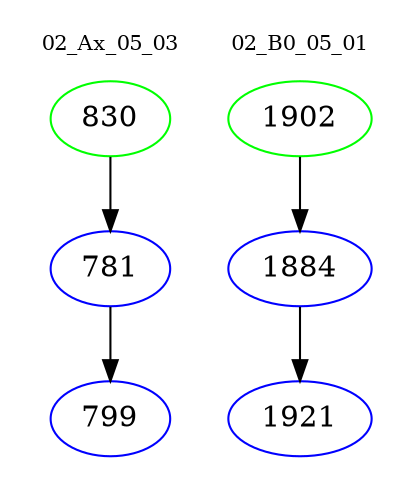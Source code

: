 digraph{
subgraph cluster_0 {
color = white
label = "02_Ax_05_03";
fontsize=10;
T0_830 [label="830", color="green"]
T0_830 -> T0_781 [color="black"]
T0_781 [label="781", color="blue"]
T0_781 -> T0_799 [color="black"]
T0_799 [label="799", color="blue"]
}
subgraph cluster_1 {
color = white
label = "02_B0_05_01";
fontsize=10;
T1_1902 [label="1902", color="green"]
T1_1902 -> T1_1884 [color="black"]
T1_1884 [label="1884", color="blue"]
T1_1884 -> T1_1921 [color="black"]
T1_1921 [label="1921", color="blue"]
}
}
